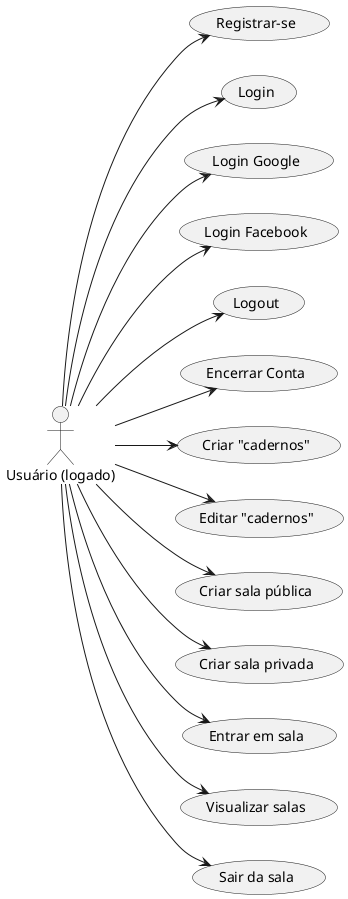 @startuml Logged User Actions 0
scale 1
left to right direction
:Usuário (logado): as User
User --> (Registrar-se)
User --> (Login)
User --> (Login Google)
User --> (Login Facebook)
User --> (Logout)
User --> (Encerrar Conta)
User --> (Criar "cadernos")
User --> (Editar "cadernos")
User --> (Criar sala pública)
User --> (Criar sala privada)
User --> (Entrar em sala)
User --> (Visualizar salas)
User --> (Sair da sala)
@enduml

